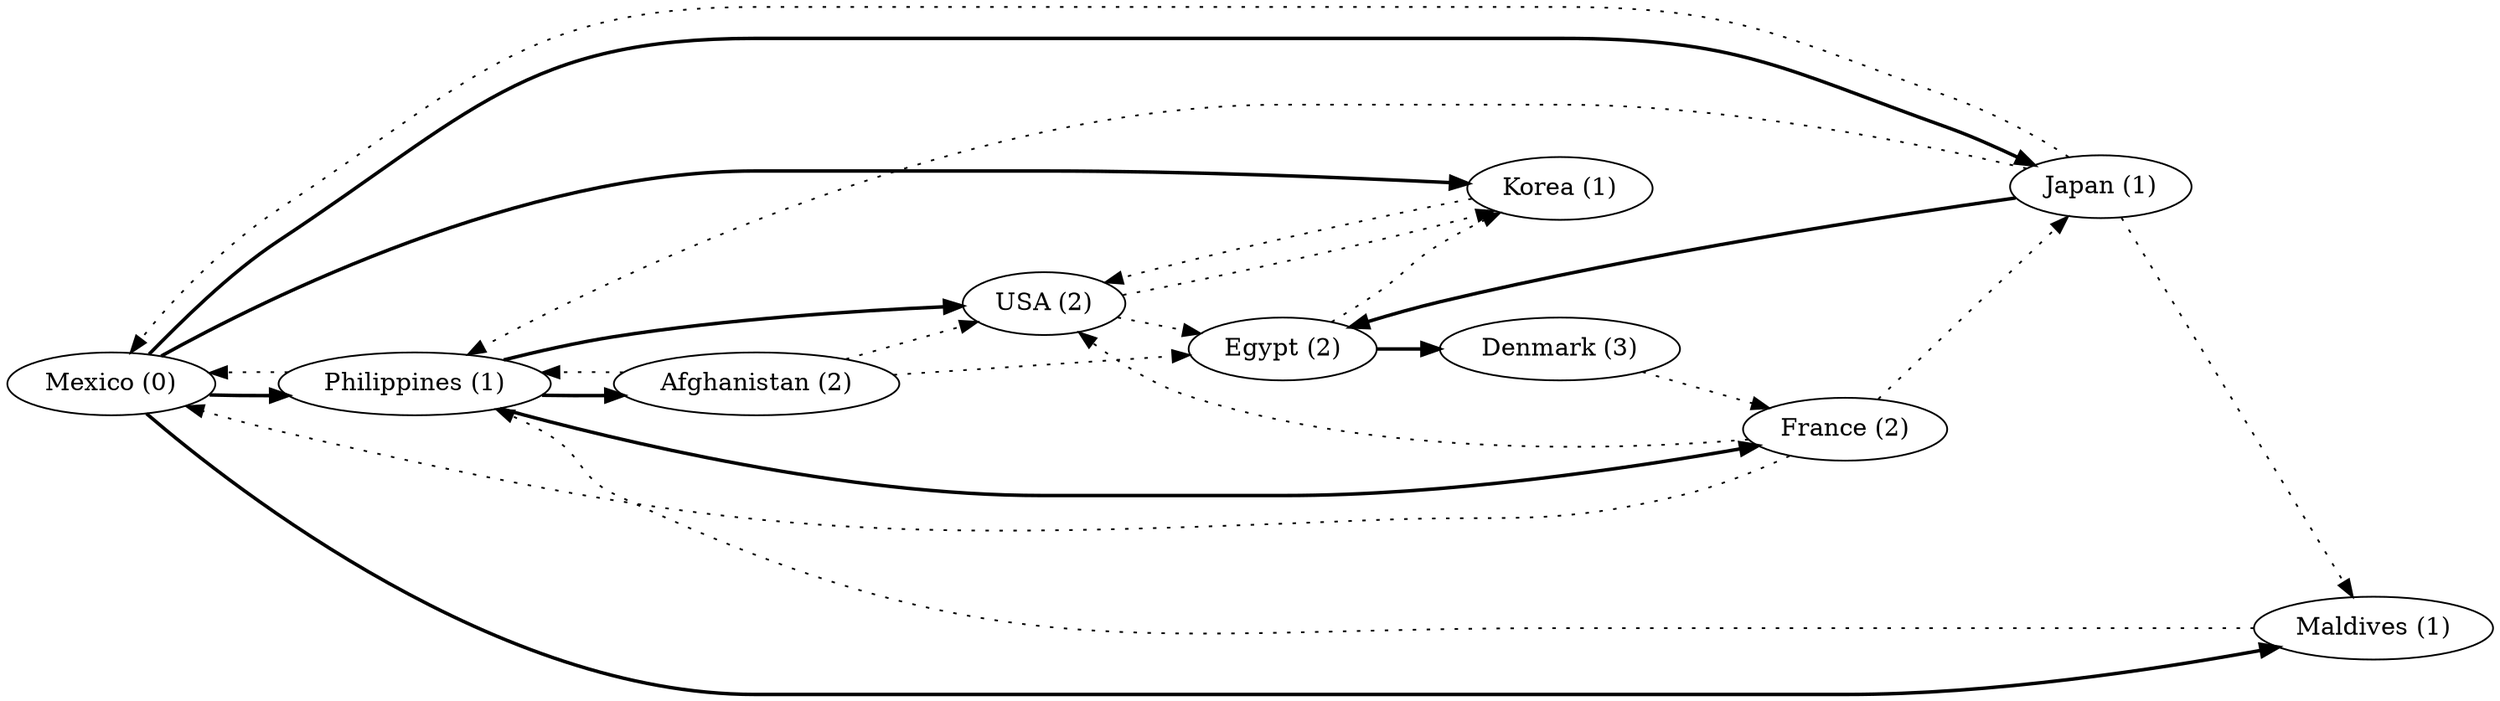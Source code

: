digraph G {

rankdir="LR";

// nodes
Mexico [label="Mexico (0)"];
USA [label="USA (2)"];
Philippines [label="Philippines (1)"];
Korea [label="Korea (1)"];
Japan [label="Japan (1)"];
France [label="France (2)"];
Egypt [label="Egypt (2)"];
Afghanistan [label="Afghanistan (2)"];
Denmark [label="Denmark (3)"];
Maldives [label="Maldives (1)"];

// edges
Mexico->Philippines [style=bold];
Mexico->Korea [style=bold];
Mexico->Japan [style=bold];
Mexico->Maldives [style=bold];
USA->Korea [style=dotted];
USA->Egypt [style=dotted];
Philippines->Mexico [style=dotted];
Philippines->USA [style=bold];
Philippines->France [style=bold];
Philippines->Afghanistan [style=bold];
Korea->USA [style=dotted];
Japan->Philippines [style=dotted];
Japan->Mexico [style=dotted];
Japan->Egypt [style=bold];
Japan->Maldives [style=dotted];
France->USA [style=dotted];
France->Japan [style=dotted];
France->Mexico [style=dotted];
Egypt->Korea [style=dotted];
Egypt->Denmark [style=bold];
Afghanistan->Philippines [style=dotted];
Afghanistan->USA [style=dotted];
Afghanistan->Egypt [style=dotted];
Denmark->France [style=dotted];
Maldives->Philippines [style=dotted];
}
